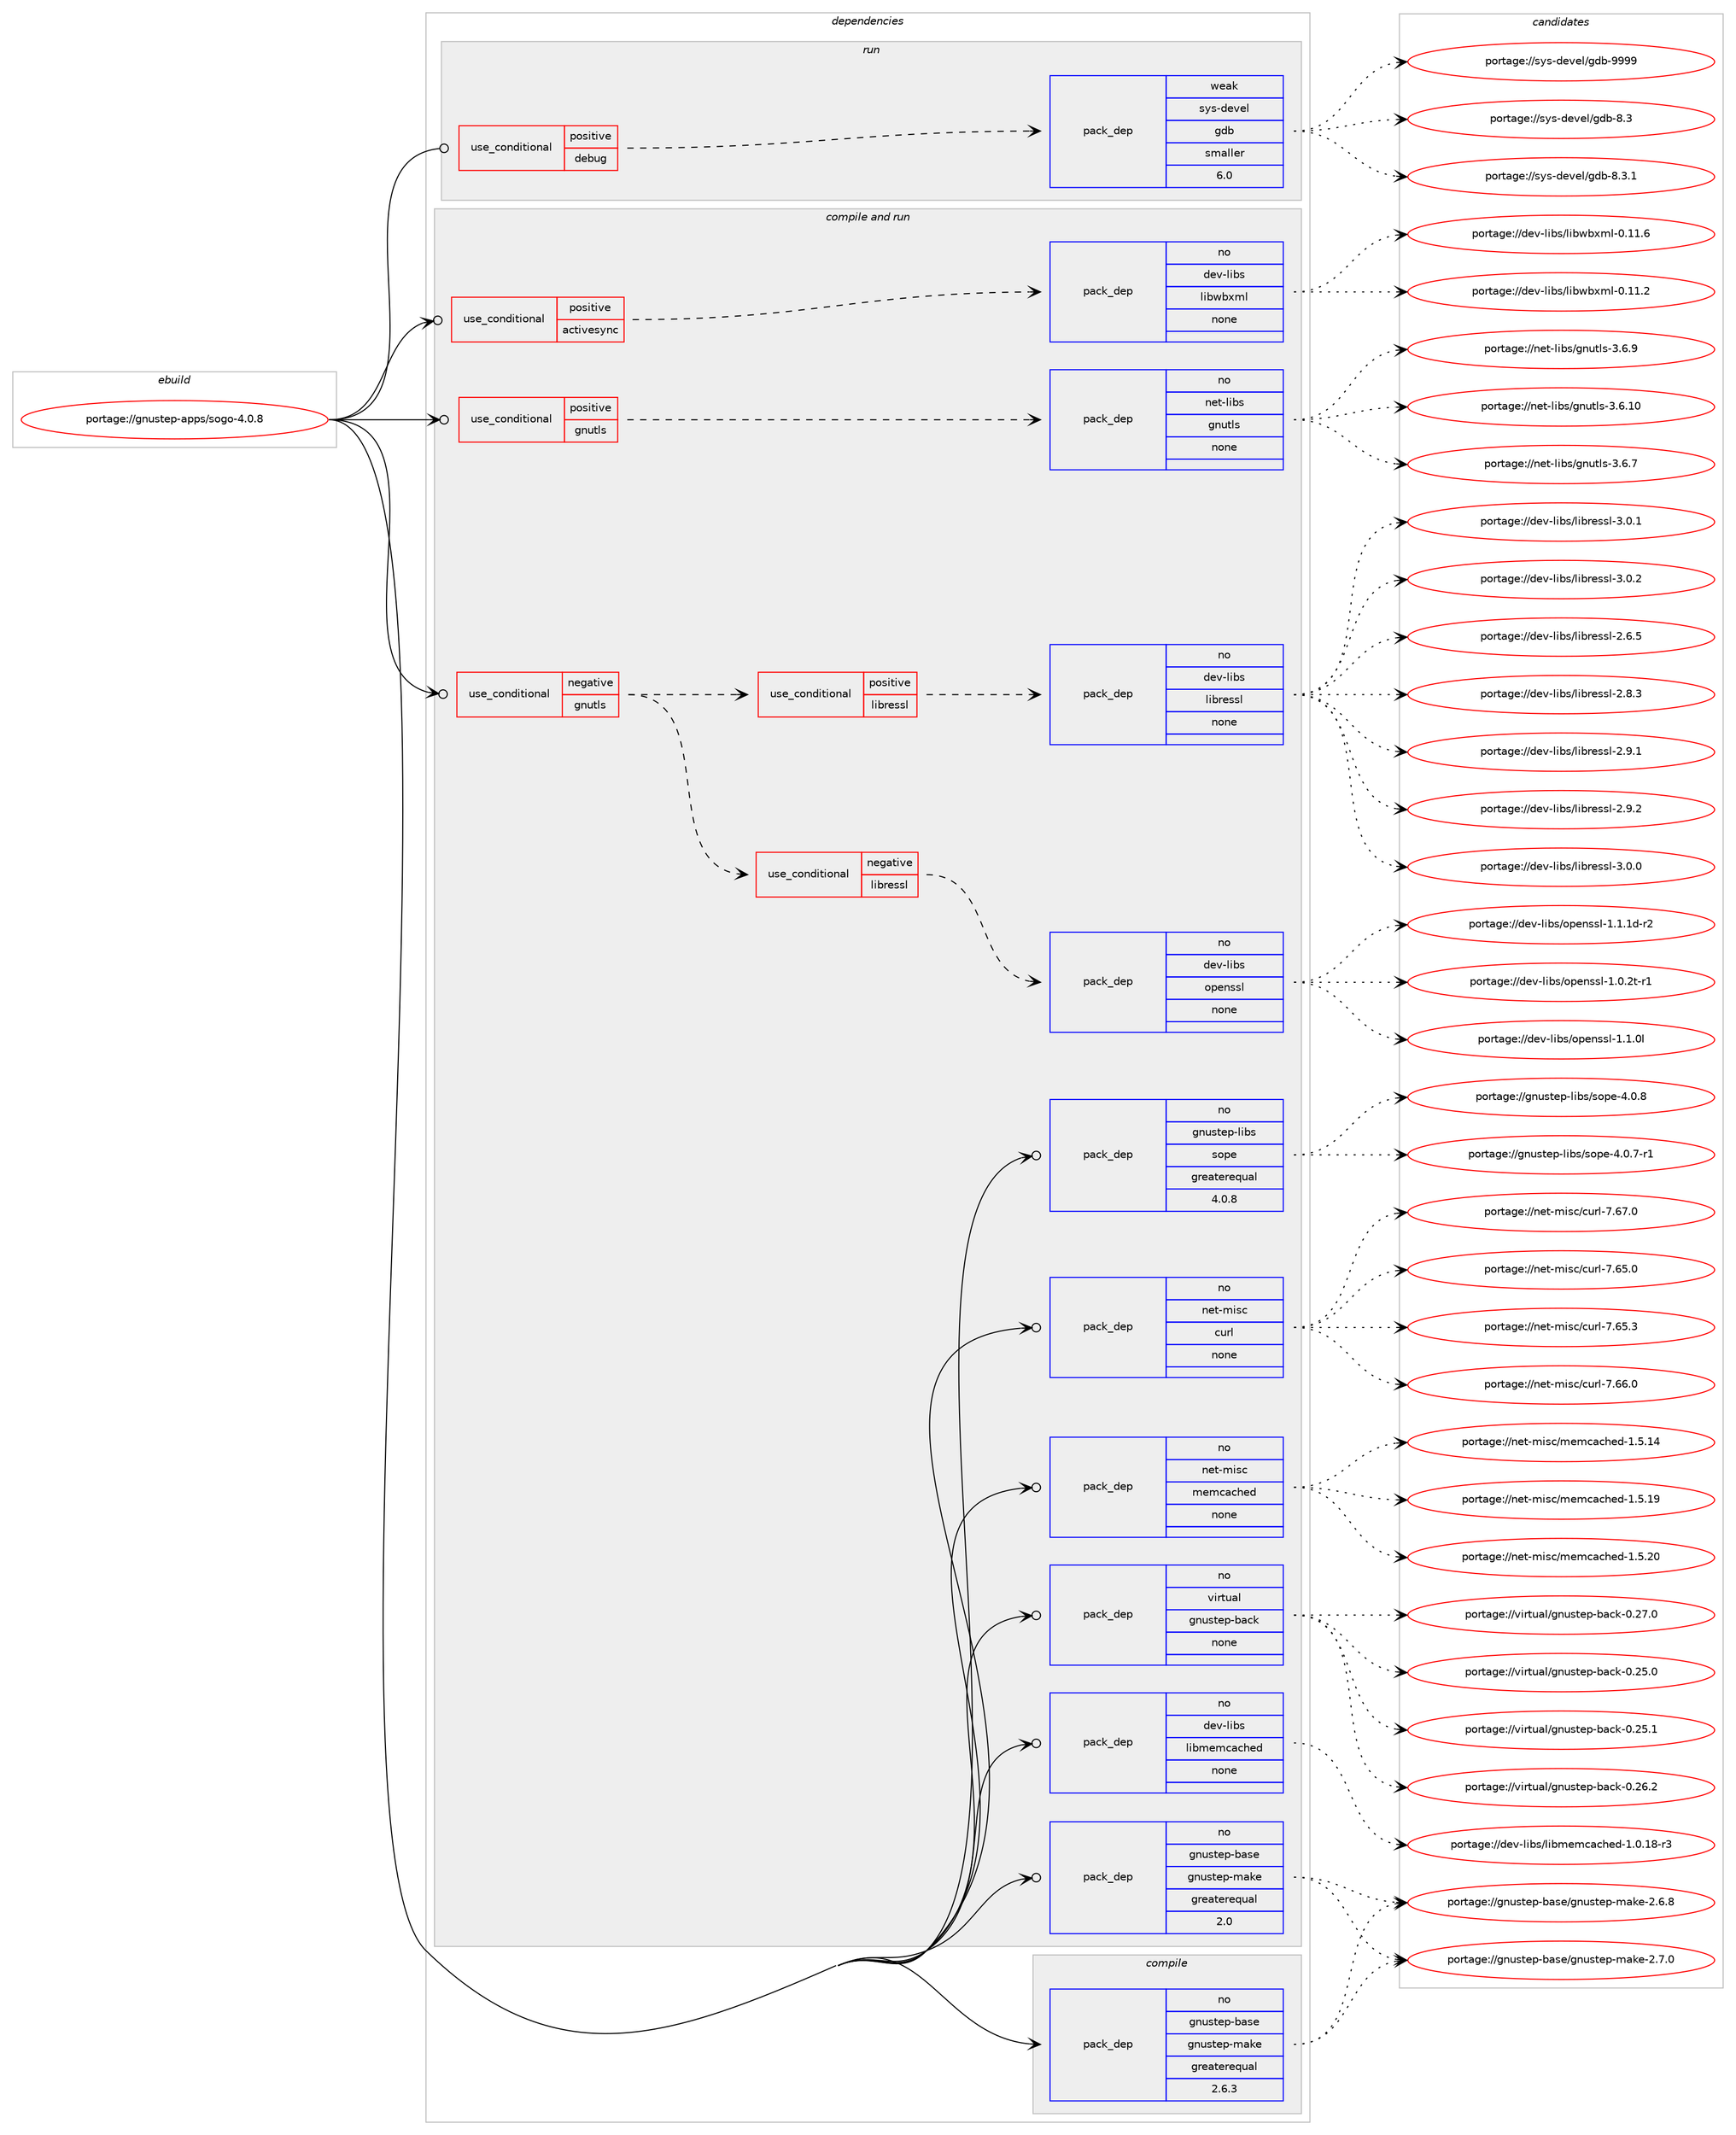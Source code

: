 digraph prolog {

# *************
# Graph options
# *************

newrank=true;
concentrate=true;
compound=true;
graph [rankdir=LR,fontname=Helvetica,fontsize=10,ranksep=1.5];#, ranksep=2.5, nodesep=0.2];
edge  [arrowhead=vee];
node  [fontname=Helvetica,fontsize=10];

# **********
# The ebuild
# **********

subgraph cluster_leftcol {
color=gray;
rank=same;
label=<<i>ebuild</i>>;
id [label="portage://gnustep-apps/sogo-4.0.8", color=red, width=4, href="../gnustep-apps/sogo-4.0.8.svg"];
}

# ****************
# The dependencies
# ****************

subgraph cluster_midcol {
color=gray;
label=<<i>dependencies</i>>;
subgraph cluster_compile {
fillcolor="#eeeeee";
style=filled;
label=<<i>compile</i>>;
subgraph pack204462 {
dependency283273 [label=<<TABLE BORDER="0" CELLBORDER="1" CELLSPACING="0" CELLPADDING="4" WIDTH="220"><TR><TD ROWSPAN="6" CELLPADDING="30">pack_dep</TD></TR><TR><TD WIDTH="110">no</TD></TR><TR><TD>gnustep-base</TD></TR><TR><TD>gnustep-make</TD></TR><TR><TD>greaterequal</TD></TR><TR><TD>2.6.3</TD></TR></TABLE>>, shape=none, color=blue];
}
id:e -> dependency283273:w [weight=20,style="solid",arrowhead="vee"];
}
subgraph cluster_compileandrun {
fillcolor="#eeeeee";
style=filled;
label=<<i>compile and run</i>>;
subgraph cond74653 {
dependency283274 [label=<<TABLE BORDER="0" CELLBORDER="1" CELLSPACING="0" CELLPADDING="4"><TR><TD ROWSPAN="3" CELLPADDING="10">use_conditional</TD></TR><TR><TD>negative</TD></TR><TR><TD>gnutls</TD></TR></TABLE>>, shape=none, color=red];
subgraph cond74654 {
dependency283275 [label=<<TABLE BORDER="0" CELLBORDER="1" CELLSPACING="0" CELLPADDING="4"><TR><TD ROWSPAN="3" CELLPADDING="10">use_conditional</TD></TR><TR><TD>negative</TD></TR><TR><TD>libressl</TD></TR></TABLE>>, shape=none, color=red];
subgraph pack204463 {
dependency283276 [label=<<TABLE BORDER="0" CELLBORDER="1" CELLSPACING="0" CELLPADDING="4" WIDTH="220"><TR><TD ROWSPAN="6" CELLPADDING="30">pack_dep</TD></TR><TR><TD WIDTH="110">no</TD></TR><TR><TD>dev-libs</TD></TR><TR><TD>openssl</TD></TR><TR><TD>none</TD></TR><TR><TD></TD></TR></TABLE>>, shape=none, color=blue];
}
dependency283275:e -> dependency283276:w [weight=20,style="dashed",arrowhead="vee"];
}
dependency283274:e -> dependency283275:w [weight=20,style="dashed",arrowhead="vee"];
subgraph cond74655 {
dependency283277 [label=<<TABLE BORDER="0" CELLBORDER="1" CELLSPACING="0" CELLPADDING="4"><TR><TD ROWSPAN="3" CELLPADDING="10">use_conditional</TD></TR><TR><TD>positive</TD></TR><TR><TD>libressl</TD></TR></TABLE>>, shape=none, color=red];
subgraph pack204464 {
dependency283278 [label=<<TABLE BORDER="0" CELLBORDER="1" CELLSPACING="0" CELLPADDING="4" WIDTH="220"><TR><TD ROWSPAN="6" CELLPADDING="30">pack_dep</TD></TR><TR><TD WIDTH="110">no</TD></TR><TR><TD>dev-libs</TD></TR><TR><TD>libressl</TD></TR><TR><TD>none</TD></TR><TR><TD></TD></TR></TABLE>>, shape=none, color=blue];
}
dependency283277:e -> dependency283278:w [weight=20,style="dashed",arrowhead="vee"];
}
dependency283274:e -> dependency283277:w [weight=20,style="dashed",arrowhead="vee"];
}
id:e -> dependency283274:w [weight=20,style="solid",arrowhead="odotvee"];
subgraph cond74656 {
dependency283279 [label=<<TABLE BORDER="0" CELLBORDER="1" CELLSPACING="0" CELLPADDING="4"><TR><TD ROWSPAN="3" CELLPADDING="10">use_conditional</TD></TR><TR><TD>positive</TD></TR><TR><TD>activesync</TD></TR></TABLE>>, shape=none, color=red];
subgraph pack204465 {
dependency283280 [label=<<TABLE BORDER="0" CELLBORDER="1" CELLSPACING="0" CELLPADDING="4" WIDTH="220"><TR><TD ROWSPAN="6" CELLPADDING="30">pack_dep</TD></TR><TR><TD WIDTH="110">no</TD></TR><TR><TD>dev-libs</TD></TR><TR><TD>libwbxml</TD></TR><TR><TD>none</TD></TR><TR><TD></TD></TR></TABLE>>, shape=none, color=blue];
}
dependency283279:e -> dependency283280:w [weight=20,style="dashed",arrowhead="vee"];
}
id:e -> dependency283279:w [weight=20,style="solid",arrowhead="odotvee"];
subgraph cond74657 {
dependency283281 [label=<<TABLE BORDER="0" CELLBORDER="1" CELLSPACING="0" CELLPADDING="4"><TR><TD ROWSPAN="3" CELLPADDING="10">use_conditional</TD></TR><TR><TD>positive</TD></TR><TR><TD>gnutls</TD></TR></TABLE>>, shape=none, color=red];
subgraph pack204466 {
dependency283282 [label=<<TABLE BORDER="0" CELLBORDER="1" CELLSPACING="0" CELLPADDING="4" WIDTH="220"><TR><TD ROWSPAN="6" CELLPADDING="30">pack_dep</TD></TR><TR><TD WIDTH="110">no</TD></TR><TR><TD>net-libs</TD></TR><TR><TD>gnutls</TD></TR><TR><TD>none</TD></TR><TR><TD></TD></TR></TABLE>>, shape=none, color=blue];
}
dependency283281:e -> dependency283282:w [weight=20,style="dashed",arrowhead="vee"];
}
id:e -> dependency283281:w [weight=20,style="solid",arrowhead="odotvee"];
subgraph pack204467 {
dependency283283 [label=<<TABLE BORDER="0" CELLBORDER="1" CELLSPACING="0" CELLPADDING="4" WIDTH="220"><TR><TD ROWSPAN="6" CELLPADDING="30">pack_dep</TD></TR><TR><TD WIDTH="110">no</TD></TR><TR><TD>dev-libs</TD></TR><TR><TD>libmemcached</TD></TR><TR><TD>none</TD></TR><TR><TD></TD></TR></TABLE>>, shape=none, color=blue];
}
id:e -> dependency283283:w [weight=20,style="solid",arrowhead="odotvee"];
subgraph pack204468 {
dependency283284 [label=<<TABLE BORDER="0" CELLBORDER="1" CELLSPACING="0" CELLPADDING="4" WIDTH="220"><TR><TD ROWSPAN="6" CELLPADDING="30">pack_dep</TD></TR><TR><TD WIDTH="110">no</TD></TR><TR><TD>gnustep-base</TD></TR><TR><TD>gnustep-make</TD></TR><TR><TD>greaterequal</TD></TR><TR><TD>2.0</TD></TR></TABLE>>, shape=none, color=blue];
}
id:e -> dependency283284:w [weight=20,style="solid",arrowhead="odotvee"];
subgraph pack204469 {
dependency283285 [label=<<TABLE BORDER="0" CELLBORDER="1" CELLSPACING="0" CELLPADDING="4" WIDTH="220"><TR><TD ROWSPAN="6" CELLPADDING="30">pack_dep</TD></TR><TR><TD WIDTH="110">no</TD></TR><TR><TD>gnustep-libs</TD></TR><TR><TD>sope</TD></TR><TR><TD>greaterequal</TD></TR><TR><TD>4.0.8</TD></TR></TABLE>>, shape=none, color=blue];
}
id:e -> dependency283285:w [weight=20,style="solid",arrowhead="odotvee"];
subgraph pack204470 {
dependency283286 [label=<<TABLE BORDER="0" CELLBORDER="1" CELLSPACING="0" CELLPADDING="4" WIDTH="220"><TR><TD ROWSPAN="6" CELLPADDING="30">pack_dep</TD></TR><TR><TD WIDTH="110">no</TD></TR><TR><TD>net-misc</TD></TR><TR><TD>curl</TD></TR><TR><TD>none</TD></TR><TR><TD></TD></TR></TABLE>>, shape=none, color=blue];
}
id:e -> dependency283286:w [weight=20,style="solid",arrowhead="odotvee"];
subgraph pack204471 {
dependency283287 [label=<<TABLE BORDER="0" CELLBORDER="1" CELLSPACING="0" CELLPADDING="4" WIDTH="220"><TR><TD ROWSPAN="6" CELLPADDING="30">pack_dep</TD></TR><TR><TD WIDTH="110">no</TD></TR><TR><TD>net-misc</TD></TR><TR><TD>memcached</TD></TR><TR><TD>none</TD></TR><TR><TD></TD></TR></TABLE>>, shape=none, color=blue];
}
id:e -> dependency283287:w [weight=20,style="solid",arrowhead="odotvee"];
subgraph pack204472 {
dependency283288 [label=<<TABLE BORDER="0" CELLBORDER="1" CELLSPACING="0" CELLPADDING="4" WIDTH="220"><TR><TD ROWSPAN="6" CELLPADDING="30">pack_dep</TD></TR><TR><TD WIDTH="110">no</TD></TR><TR><TD>virtual</TD></TR><TR><TD>gnustep-back</TD></TR><TR><TD>none</TD></TR><TR><TD></TD></TR></TABLE>>, shape=none, color=blue];
}
id:e -> dependency283288:w [weight=20,style="solid",arrowhead="odotvee"];
}
subgraph cluster_run {
fillcolor="#eeeeee";
style=filled;
label=<<i>run</i>>;
subgraph cond74658 {
dependency283289 [label=<<TABLE BORDER="0" CELLBORDER="1" CELLSPACING="0" CELLPADDING="4"><TR><TD ROWSPAN="3" CELLPADDING="10">use_conditional</TD></TR><TR><TD>positive</TD></TR><TR><TD>debug</TD></TR></TABLE>>, shape=none, color=red];
subgraph pack204473 {
dependency283290 [label=<<TABLE BORDER="0" CELLBORDER="1" CELLSPACING="0" CELLPADDING="4" WIDTH="220"><TR><TD ROWSPAN="6" CELLPADDING="30">pack_dep</TD></TR><TR><TD WIDTH="110">weak</TD></TR><TR><TD>sys-devel</TD></TR><TR><TD>gdb</TD></TR><TR><TD>smaller</TD></TR><TR><TD>6.0</TD></TR></TABLE>>, shape=none, color=blue];
}
dependency283289:e -> dependency283290:w [weight=20,style="dashed",arrowhead="vee"];
}
id:e -> dependency283289:w [weight=20,style="solid",arrowhead="odot"];
}
}

# **************
# The candidates
# **************

subgraph cluster_choices {
rank=same;
color=gray;
label=<<i>candidates</i>>;

subgraph choice204462 {
color=black;
nodesep=1;
choiceportage103110117115116101112459897115101471031101171151161011124510997107101455046544656 [label="portage://gnustep-base/gnustep-make-2.6.8", color=red, width=4,href="../gnustep-base/gnustep-make-2.6.8.svg"];
choiceportage103110117115116101112459897115101471031101171151161011124510997107101455046554648 [label="portage://gnustep-base/gnustep-make-2.7.0", color=red, width=4,href="../gnustep-base/gnustep-make-2.7.0.svg"];
dependency283273:e -> choiceportage103110117115116101112459897115101471031101171151161011124510997107101455046544656:w [style=dotted,weight="100"];
dependency283273:e -> choiceportage103110117115116101112459897115101471031101171151161011124510997107101455046554648:w [style=dotted,weight="100"];
}
subgraph choice204463 {
color=black;
nodesep=1;
choiceportage1001011184510810598115471111121011101151151084549464846501164511449 [label="portage://dev-libs/openssl-1.0.2t-r1", color=red, width=4,href="../dev-libs/openssl-1.0.2t-r1.svg"];
choiceportage100101118451081059811547111112101110115115108454946494648108 [label="portage://dev-libs/openssl-1.1.0l", color=red, width=4,href="../dev-libs/openssl-1.1.0l.svg"];
choiceportage1001011184510810598115471111121011101151151084549464946491004511450 [label="portage://dev-libs/openssl-1.1.1d-r2", color=red, width=4,href="../dev-libs/openssl-1.1.1d-r2.svg"];
dependency283276:e -> choiceportage1001011184510810598115471111121011101151151084549464846501164511449:w [style=dotted,weight="100"];
dependency283276:e -> choiceportage100101118451081059811547111112101110115115108454946494648108:w [style=dotted,weight="100"];
dependency283276:e -> choiceportage1001011184510810598115471111121011101151151084549464946491004511450:w [style=dotted,weight="100"];
}
subgraph choice204464 {
color=black;
nodesep=1;
choiceportage10010111845108105981154710810598114101115115108455046544653 [label="portage://dev-libs/libressl-2.6.5", color=red, width=4,href="../dev-libs/libressl-2.6.5.svg"];
choiceportage10010111845108105981154710810598114101115115108455046564651 [label="portage://dev-libs/libressl-2.8.3", color=red, width=4,href="../dev-libs/libressl-2.8.3.svg"];
choiceportage10010111845108105981154710810598114101115115108455046574649 [label="portage://dev-libs/libressl-2.9.1", color=red, width=4,href="../dev-libs/libressl-2.9.1.svg"];
choiceportage10010111845108105981154710810598114101115115108455046574650 [label="portage://dev-libs/libressl-2.9.2", color=red, width=4,href="../dev-libs/libressl-2.9.2.svg"];
choiceportage10010111845108105981154710810598114101115115108455146484648 [label="portage://dev-libs/libressl-3.0.0", color=red, width=4,href="../dev-libs/libressl-3.0.0.svg"];
choiceportage10010111845108105981154710810598114101115115108455146484649 [label="portage://dev-libs/libressl-3.0.1", color=red, width=4,href="../dev-libs/libressl-3.0.1.svg"];
choiceportage10010111845108105981154710810598114101115115108455146484650 [label="portage://dev-libs/libressl-3.0.2", color=red, width=4,href="../dev-libs/libressl-3.0.2.svg"];
dependency283278:e -> choiceportage10010111845108105981154710810598114101115115108455046544653:w [style=dotted,weight="100"];
dependency283278:e -> choiceportage10010111845108105981154710810598114101115115108455046564651:w [style=dotted,weight="100"];
dependency283278:e -> choiceportage10010111845108105981154710810598114101115115108455046574649:w [style=dotted,weight="100"];
dependency283278:e -> choiceportage10010111845108105981154710810598114101115115108455046574650:w [style=dotted,weight="100"];
dependency283278:e -> choiceportage10010111845108105981154710810598114101115115108455146484648:w [style=dotted,weight="100"];
dependency283278:e -> choiceportage10010111845108105981154710810598114101115115108455146484649:w [style=dotted,weight="100"];
dependency283278:e -> choiceportage10010111845108105981154710810598114101115115108455146484650:w [style=dotted,weight="100"];
}
subgraph choice204465 {
color=black;
nodesep=1;
choiceportage100101118451081059811547108105981199812010910845484649494650 [label="portage://dev-libs/libwbxml-0.11.2", color=red, width=4,href="../dev-libs/libwbxml-0.11.2.svg"];
choiceportage100101118451081059811547108105981199812010910845484649494654 [label="portage://dev-libs/libwbxml-0.11.6", color=red, width=4,href="../dev-libs/libwbxml-0.11.6.svg"];
dependency283280:e -> choiceportage100101118451081059811547108105981199812010910845484649494650:w [style=dotted,weight="100"];
dependency283280:e -> choiceportage100101118451081059811547108105981199812010910845484649494654:w [style=dotted,weight="100"];
}
subgraph choice204466 {
color=black;
nodesep=1;
choiceportage11010111645108105981154710311011711610811545514654464948 [label="portage://net-libs/gnutls-3.6.10", color=red, width=4,href="../net-libs/gnutls-3.6.10.svg"];
choiceportage110101116451081059811547103110117116108115455146544655 [label="portage://net-libs/gnutls-3.6.7", color=red, width=4,href="../net-libs/gnutls-3.6.7.svg"];
choiceportage110101116451081059811547103110117116108115455146544657 [label="portage://net-libs/gnutls-3.6.9", color=red, width=4,href="../net-libs/gnutls-3.6.9.svg"];
dependency283282:e -> choiceportage11010111645108105981154710311011711610811545514654464948:w [style=dotted,weight="100"];
dependency283282:e -> choiceportage110101116451081059811547103110117116108115455146544655:w [style=dotted,weight="100"];
dependency283282:e -> choiceportage110101116451081059811547103110117116108115455146544657:w [style=dotted,weight="100"];
}
subgraph choice204467 {
color=black;
nodesep=1;
choiceportage10010111845108105981154710810598109101109999799104101100454946484649564511451 [label="portage://dev-libs/libmemcached-1.0.18-r3", color=red, width=4,href="../dev-libs/libmemcached-1.0.18-r3.svg"];
dependency283283:e -> choiceportage10010111845108105981154710810598109101109999799104101100454946484649564511451:w [style=dotted,weight="100"];
}
subgraph choice204468 {
color=black;
nodesep=1;
choiceportage103110117115116101112459897115101471031101171151161011124510997107101455046544656 [label="portage://gnustep-base/gnustep-make-2.6.8", color=red, width=4,href="../gnustep-base/gnustep-make-2.6.8.svg"];
choiceportage103110117115116101112459897115101471031101171151161011124510997107101455046554648 [label="portage://gnustep-base/gnustep-make-2.7.0", color=red, width=4,href="../gnustep-base/gnustep-make-2.7.0.svg"];
dependency283284:e -> choiceportage103110117115116101112459897115101471031101171151161011124510997107101455046544656:w [style=dotted,weight="100"];
dependency283284:e -> choiceportage103110117115116101112459897115101471031101171151161011124510997107101455046554648:w [style=dotted,weight="100"];
}
subgraph choice204469 {
color=black;
nodesep=1;
choiceportage1031101171151161011124510810598115471151111121014552464846554511449 [label="portage://gnustep-libs/sope-4.0.7-r1", color=red, width=4,href="../gnustep-libs/sope-4.0.7-r1.svg"];
choiceportage103110117115116101112451081059811547115111112101455246484656 [label="portage://gnustep-libs/sope-4.0.8", color=red, width=4,href="../gnustep-libs/sope-4.0.8.svg"];
dependency283285:e -> choiceportage1031101171151161011124510810598115471151111121014552464846554511449:w [style=dotted,weight="100"];
dependency283285:e -> choiceportage103110117115116101112451081059811547115111112101455246484656:w [style=dotted,weight="100"];
}
subgraph choice204470 {
color=black;
nodesep=1;
choiceportage1101011164510910511599479911711410845554654534648 [label="portage://net-misc/curl-7.65.0", color=red, width=4,href="../net-misc/curl-7.65.0.svg"];
choiceportage1101011164510910511599479911711410845554654534651 [label="portage://net-misc/curl-7.65.3", color=red, width=4,href="../net-misc/curl-7.65.3.svg"];
choiceportage1101011164510910511599479911711410845554654544648 [label="portage://net-misc/curl-7.66.0", color=red, width=4,href="../net-misc/curl-7.66.0.svg"];
choiceportage1101011164510910511599479911711410845554654554648 [label="portage://net-misc/curl-7.67.0", color=red, width=4,href="../net-misc/curl-7.67.0.svg"];
dependency283286:e -> choiceportage1101011164510910511599479911711410845554654534648:w [style=dotted,weight="100"];
dependency283286:e -> choiceportage1101011164510910511599479911711410845554654534651:w [style=dotted,weight="100"];
dependency283286:e -> choiceportage1101011164510910511599479911711410845554654544648:w [style=dotted,weight="100"];
dependency283286:e -> choiceportage1101011164510910511599479911711410845554654554648:w [style=dotted,weight="100"];
}
subgraph choice204471 {
color=black;
nodesep=1;
choiceportage11010111645109105115994710910110999979910410110045494653464952 [label="portage://net-misc/memcached-1.5.14", color=red, width=4,href="../net-misc/memcached-1.5.14.svg"];
choiceportage11010111645109105115994710910110999979910410110045494653464957 [label="portage://net-misc/memcached-1.5.19", color=red, width=4,href="../net-misc/memcached-1.5.19.svg"];
choiceportage11010111645109105115994710910110999979910410110045494653465048 [label="portage://net-misc/memcached-1.5.20", color=red, width=4,href="../net-misc/memcached-1.5.20.svg"];
dependency283287:e -> choiceportage11010111645109105115994710910110999979910410110045494653464952:w [style=dotted,weight="100"];
dependency283287:e -> choiceportage11010111645109105115994710910110999979910410110045494653464957:w [style=dotted,weight="100"];
dependency283287:e -> choiceportage11010111645109105115994710910110999979910410110045494653465048:w [style=dotted,weight="100"];
}
subgraph choice204472 {
color=black;
nodesep=1;
choiceportage11810511411611797108471031101171151161011124598979910745484650534648 [label="portage://virtual/gnustep-back-0.25.0", color=red, width=4,href="../virtual/gnustep-back-0.25.0.svg"];
choiceportage11810511411611797108471031101171151161011124598979910745484650534649 [label="portage://virtual/gnustep-back-0.25.1", color=red, width=4,href="../virtual/gnustep-back-0.25.1.svg"];
choiceportage11810511411611797108471031101171151161011124598979910745484650544650 [label="portage://virtual/gnustep-back-0.26.2", color=red, width=4,href="../virtual/gnustep-back-0.26.2.svg"];
choiceportage11810511411611797108471031101171151161011124598979910745484650554648 [label="portage://virtual/gnustep-back-0.27.0", color=red, width=4,href="../virtual/gnustep-back-0.27.0.svg"];
dependency283288:e -> choiceportage11810511411611797108471031101171151161011124598979910745484650534648:w [style=dotted,weight="100"];
dependency283288:e -> choiceportage11810511411611797108471031101171151161011124598979910745484650534649:w [style=dotted,weight="100"];
dependency283288:e -> choiceportage11810511411611797108471031101171151161011124598979910745484650544650:w [style=dotted,weight="100"];
dependency283288:e -> choiceportage11810511411611797108471031101171151161011124598979910745484650554648:w [style=dotted,weight="100"];
}
subgraph choice204473 {
color=black;
nodesep=1;
choiceportage11512111545100101118101108471031009845564651 [label="portage://sys-devel/gdb-8.3", color=red, width=4,href="../sys-devel/gdb-8.3.svg"];
choiceportage115121115451001011181011084710310098455646514649 [label="portage://sys-devel/gdb-8.3.1", color=red, width=4,href="../sys-devel/gdb-8.3.1.svg"];
choiceportage1151211154510010111810110847103100984557575757 [label="portage://sys-devel/gdb-9999", color=red, width=4,href="../sys-devel/gdb-9999.svg"];
dependency283290:e -> choiceportage11512111545100101118101108471031009845564651:w [style=dotted,weight="100"];
dependency283290:e -> choiceportage115121115451001011181011084710310098455646514649:w [style=dotted,weight="100"];
dependency283290:e -> choiceportage1151211154510010111810110847103100984557575757:w [style=dotted,weight="100"];
}
}

}
